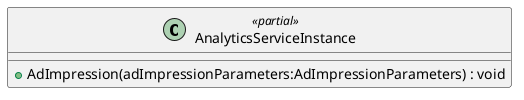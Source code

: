 @startuml
class AnalyticsServiceInstance <<partial>> {
    + AdImpression(adImpressionParameters:AdImpressionParameters) : void
}
@enduml
